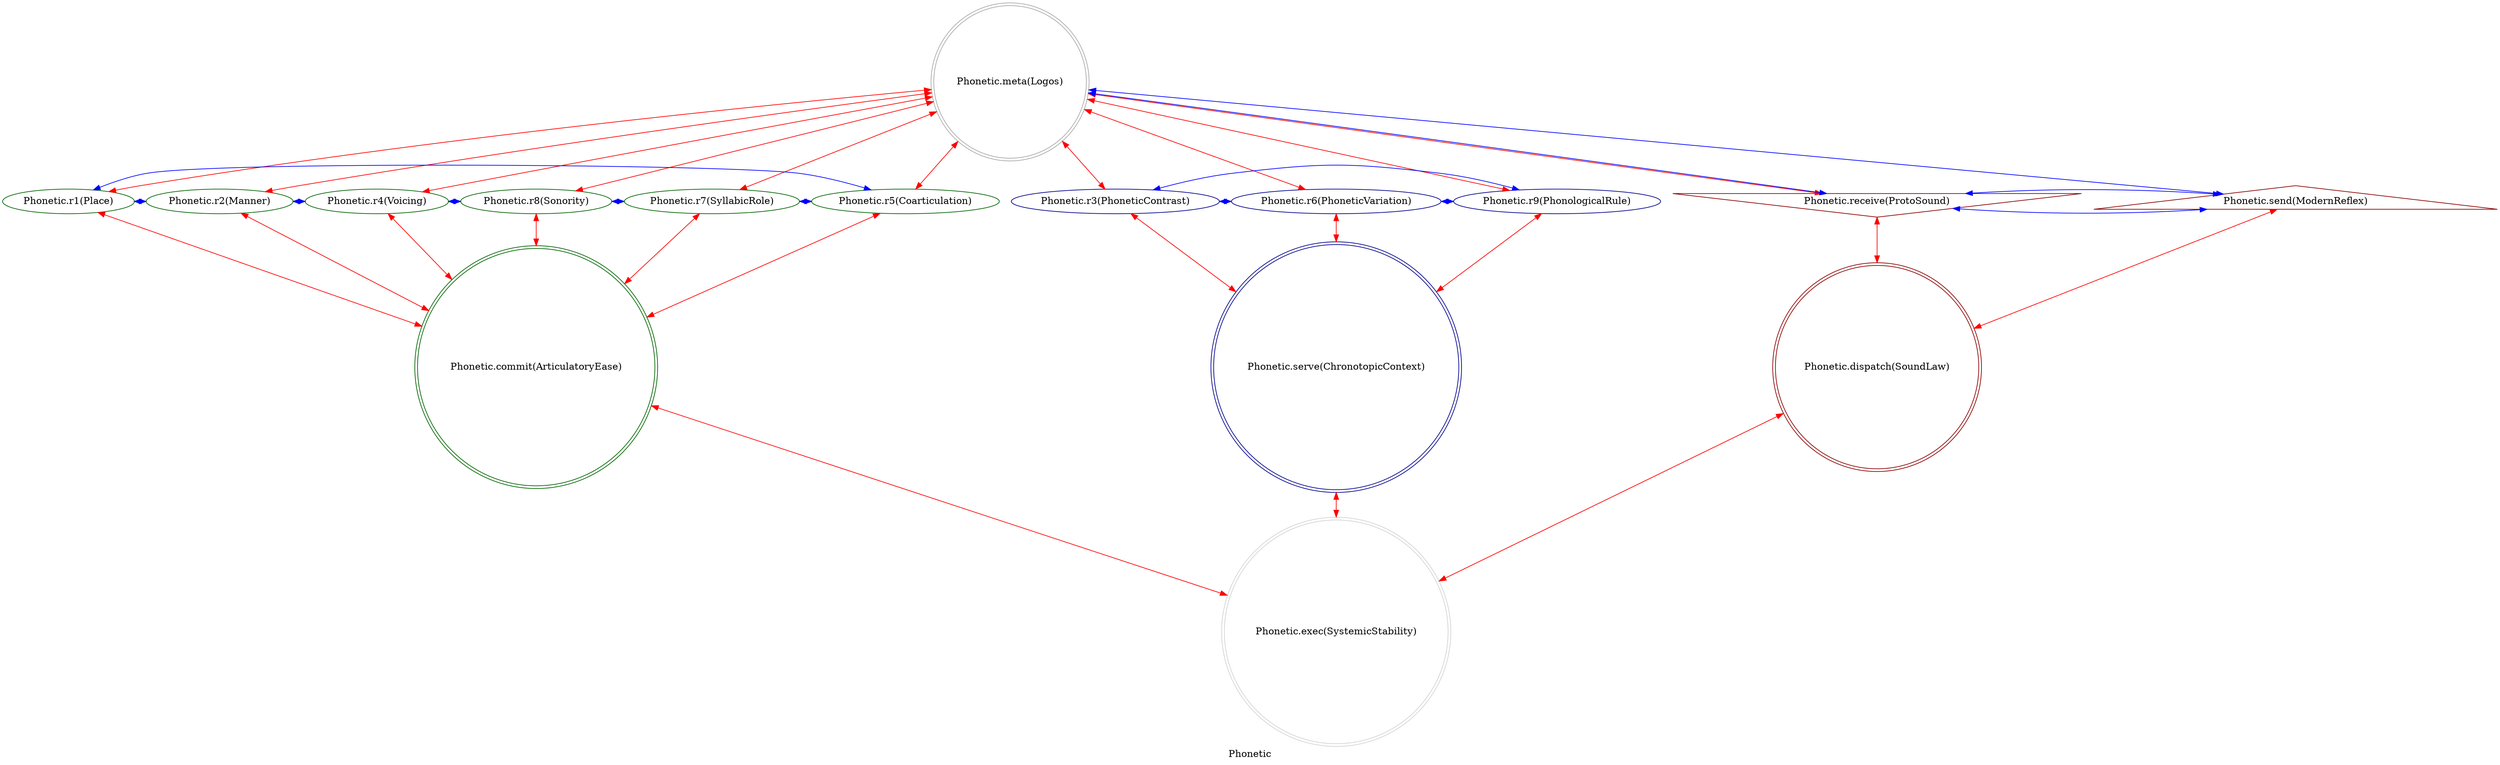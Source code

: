 strict digraph PhoneticFactor {
    label = "Phonetic";
    comment = "The cosmic principle of sound, language, and communicative expression in MythOS—governing all vocal manifestation, linguistic structure, and sonic reality.";
    
    0 -> {1 2 4 8 7 5 3 6 9 a b} [dir = both; color = "red";];
    {a b} -> c [dir = both; color = "red";];
    {1 2 4 8 7 5} -> d [dir = both; color = "red";];
    {3 6 9} -> e [dir = both; color = "red";];
    {c d e} -> f [dir = both; color = "red";];
    
    a -> b -> a [dir = both; color = "blue";];
    a -> 0 -> b [dir = both; color = "blue";];
    3 -> 6 -> 9 -> 3 [dir = both; color = "blue";];
    1 -> 2 -> 4 -> 8 -> 7 -> 5 -> 1 [dir = both; color = "blue";];
    
    subgraph {
        rank = same;
        0;
    }
    subgraph {
        rank = same;
        3;
        6;
        9;
        1;
        2;
        4;
        8;
        7;
        5;
        a;
        b;
    }
    subgraph {
        rank = same;
        c;
        d;
        e;
    }
    subgraph {
        rank = same;
        f;
    }
    
    a [label = "Phonetic.receive(ProtoSound)";comment = "Potential: Primordial vibration—the undifferentiated sonic potential that precedes all specific speech sounds and linguistic forms.";shape = invtriangle;color = darkred;];
    0 [label = "Phonetic.meta(Logos)";comment = "Abstract: The word principle—the universal law that sound carries meaning and reality can be structured through linguistic expression.";shape = doublecircle;color = darkgray;];
    b [label = "Phonetic.send(ModernReflex)";comment = "Manifest: Contemporary realization—the actual speech sounds and linguistic forms that manifest in current usage and communication.";shape = triangle;color = darkred;];
    
    1 [label = "Phonetic.r1(Place)";comment = "Initiation: Articulation location—where in the vocal tract a sound is formed (labial, dental, velar, etc.).";color = darkgreen;];
    2 [label = "Phonetic.r2(Manner)";comment = "Response: Articulation method—how the airflow is modified (stop, fricative, approximant, etc.).";color = darkgreen;];
    4 [label = "Phonetic.r4(Voicing)";comment = "Integration: Vocal cord activation—whether the vocal folds vibrate during sound production (voiced vs. voiceless).";color = darkgreen;];
    8 [label = "Phonetic.r8(Sonority)";comment = "Reflection: Auditory prominence—the relative loudness and carrying power of different sound types.";color = darkgreen;];
    7 [label = "Phonetic.r7(SyllabicRole)";comment = "Consolidation: Syllable function—whether a sound can serve as a syllable nucleus or must remain marginal.";color = darkgreen;];
    5 [label = "Phonetic.r5(Coarticulation)";comment = "Propagation: Contextual influence—how sounds affect and are affected by their neighbors in the speech stream.";color = darkgreen;];
    
    3 [label = "Phonetic.r3(PhoneticContrast)";comment = "Thesis: Distinctive difference—the systematic oppositions that create meaningful distinctions in a language.";color = darkblue;];
    6 [label = "Phonetic.r6(PhoneticVariation)";comment = "Antithesis: Contextual alternation—the predictable changes sounds undergo in different environments.";color = darkblue;];
    9 [label = "Phonetic.r9(PhonologicalRule)";comment = "Synthesis: Systematic patterning—the general principles that govern sound behavior and organization.";color = darkblue;];
    
    c [label = "Phonetic.dispatch(SoundLaw)";comment = "Why-Who: Historical causation—the forces and agents that drive sound changes across time and communities.";shape = doublecircle;color = darkred;];
    d [label = "Phonetic.commit(ArticulatoryEase)";comment = "What-How: Production efficiency—the biomechanical and cognitive principles that shape sound systems toward optimal effort.";shape = doublecircle;color = darkgreen;];
    e [label = "Phonetic.serve(ChronotopicContext)";comment = "When-Where: Spatiotemporal embedding—the historical periods and geographical locations that condition sound patterns.";shape = doublecircle;color = darkblue;];
    f [label = "Phonetic.exec(SystemicStability)";comment = "Which-Closure: Balanced coherence achieved—the state where a sound system maintains both distinctiveness and producibility.";shape = doublecircle;color = lightgray;];
}
